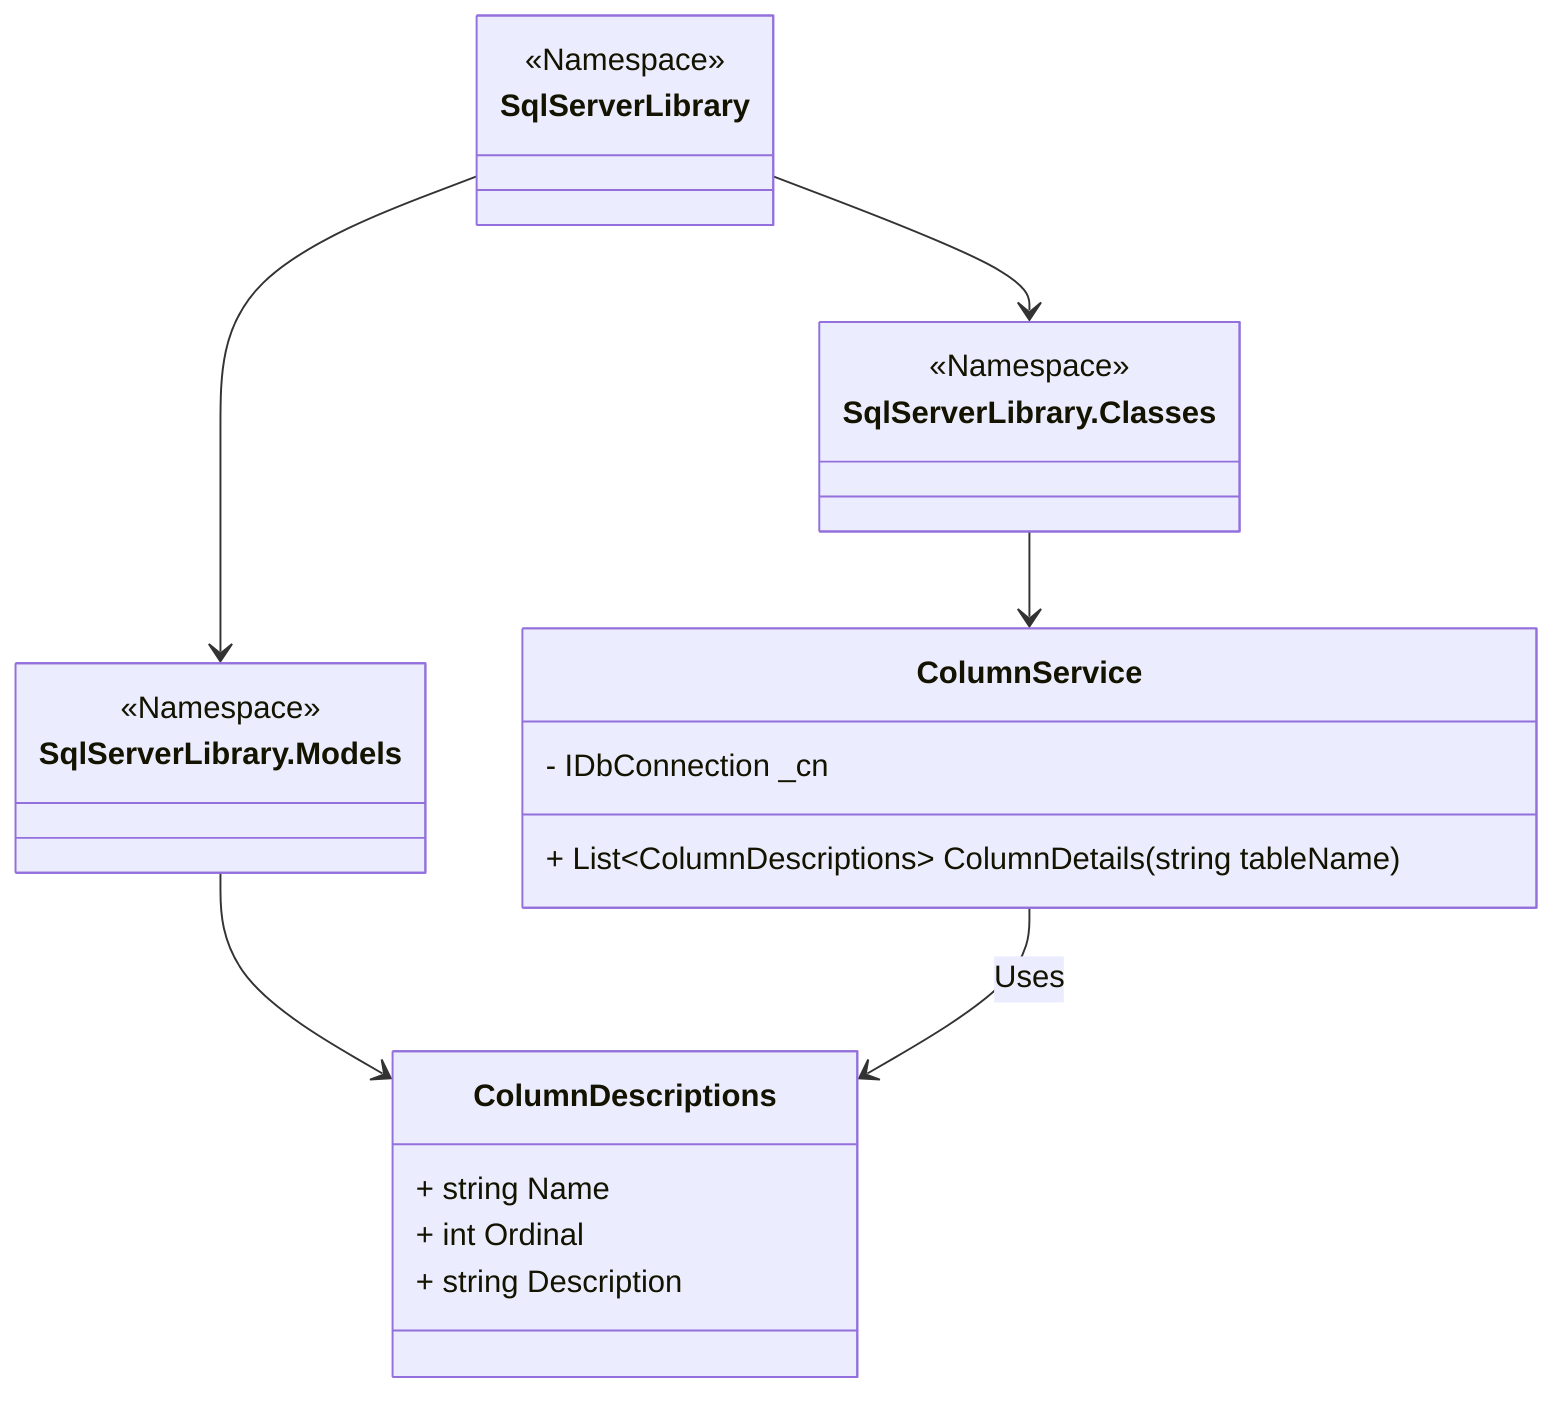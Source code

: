 classDiagram
    direction TB

    class SqlServerLibrary {
        <<Namespace>>
    }

    class SqlServerLibrary.Classes {
        <<Namespace>>
    }

    class SqlServerLibrary.Models {
        <<Namespace>>
    }

    class ColumnService {
        - IDbConnection _cn
        + List~ColumnDescriptions~ ColumnDetails(string tableName)
    }

    class ColumnDescriptions {
        + string Name
        + int Ordinal
        + string Description
    }

    %% Relationships
    SqlServerLibrary --> SqlServerLibrary.Classes
    SqlServerLibrary --> SqlServerLibrary.Models
    SqlServerLibrary.Classes --> ColumnService
    SqlServerLibrary.Models --> ColumnDescriptions
    ColumnService --> ColumnDescriptions : Uses